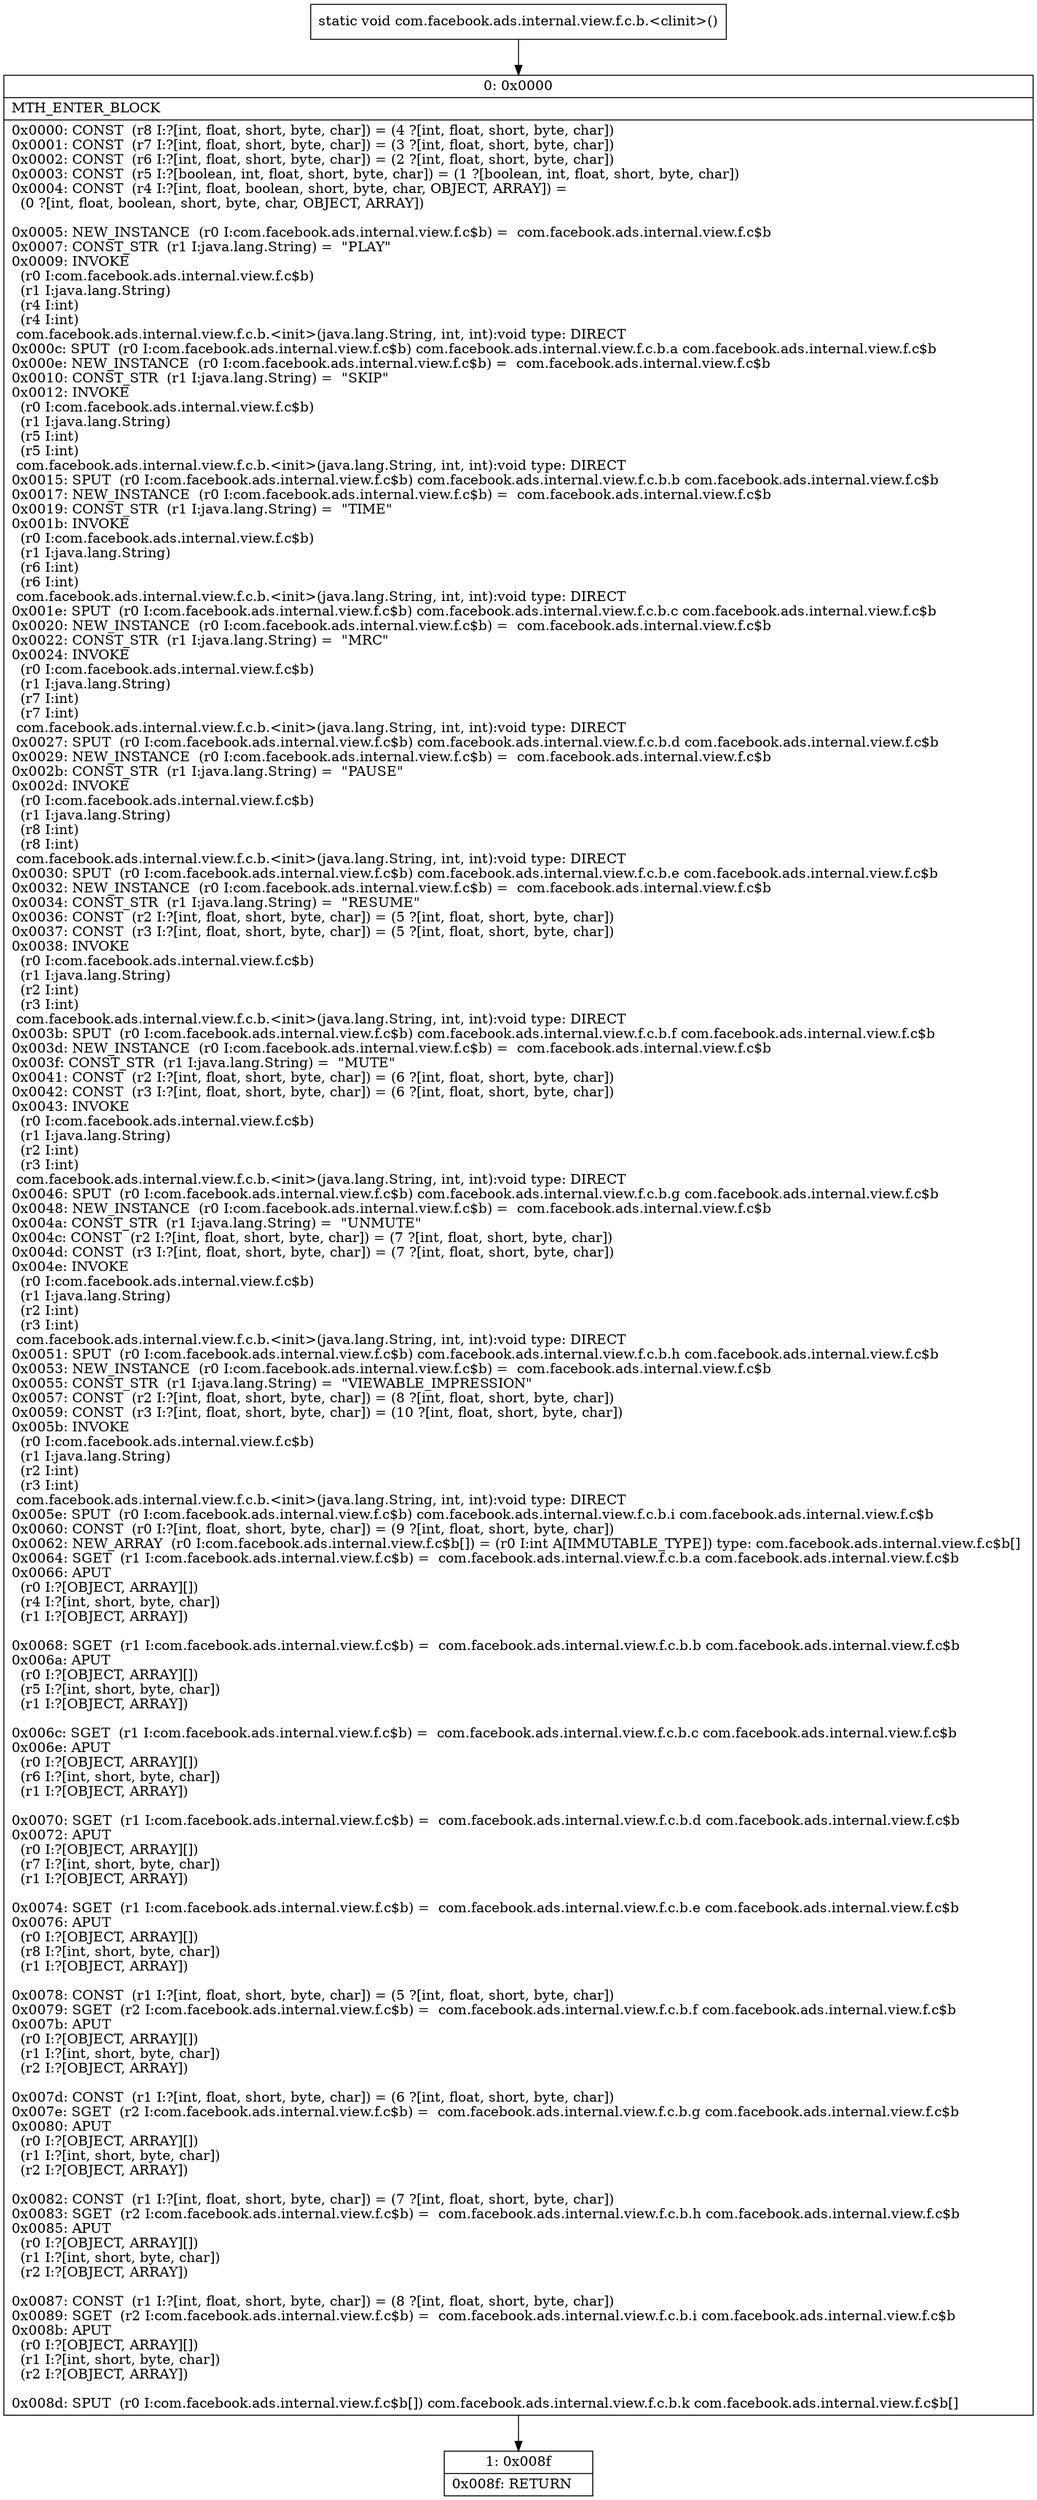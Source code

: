 digraph "CFG forcom.facebook.ads.internal.view.f.c.b.\<clinit\>()V" {
Node_0 [shape=record,label="{0\:\ 0x0000|MTH_ENTER_BLOCK\l|0x0000: CONST  (r8 I:?[int, float, short, byte, char]) = (4 ?[int, float, short, byte, char]) \l0x0001: CONST  (r7 I:?[int, float, short, byte, char]) = (3 ?[int, float, short, byte, char]) \l0x0002: CONST  (r6 I:?[int, float, short, byte, char]) = (2 ?[int, float, short, byte, char]) \l0x0003: CONST  (r5 I:?[boolean, int, float, short, byte, char]) = (1 ?[boolean, int, float, short, byte, char]) \l0x0004: CONST  (r4 I:?[int, float, boolean, short, byte, char, OBJECT, ARRAY]) = \l  (0 ?[int, float, boolean, short, byte, char, OBJECT, ARRAY])\l \l0x0005: NEW_INSTANCE  (r0 I:com.facebook.ads.internal.view.f.c$b) =  com.facebook.ads.internal.view.f.c$b \l0x0007: CONST_STR  (r1 I:java.lang.String) =  \"PLAY\" \l0x0009: INVOKE  \l  (r0 I:com.facebook.ads.internal.view.f.c$b)\l  (r1 I:java.lang.String)\l  (r4 I:int)\l  (r4 I:int)\l com.facebook.ads.internal.view.f.c.b.\<init\>(java.lang.String, int, int):void type: DIRECT \l0x000c: SPUT  (r0 I:com.facebook.ads.internal.view.f.c$b) com.facebook.ads.internal.view.f.c.b.a com.facebook.ads.internal.view.f.c$b \l0x000e: NEW_INSTANCE  (r0 I:com.facebook.ads.internal.view.f.c$b) =  com.facebook.ads.internal.view.f.c$b \l0x0010: CONST_STR  (r1 I:java.lang.String) =  \"SKIP\" \l0x0012: INVOKE  \l  (r0 I:com.facebook.ads.internal.view.f.c$b)\l  (r1 I:java.lang.String)\l  (r5 I:int)\l  (r5 I:int)\l com.facebook.ads.internal.view.f.c.b.\<init\>(java.lang.String, int, int):void type: DIRECT \l0x0015: SPUT  (r0 I:com.facebook.ads.internal.view.f.c$b) com.facebook.ads.internal.view.f.c.b.b com.facebook.ads.internal.view.f.c$b \l0x0017: NEW_INSTANCE  (r0 I:com.facebook.ads.internal.view.f.c$b) =  com.facebook.ads.internal.view.f.c$b \l0x0019: CONST_STR  (r1 I:java.lang.String) =  \"TIME\" \l0x001b: INVOKE  \l  (r0 I:com.facebook.ads.internal.view.f.c$b)\l  (r1 I:java.lang.String)\l  (r6 I:int)\l  (r6 I:int)\l com.facebook.ads.internal.view.f.c.b.\<init\>(java.lang.String, int, int):void type: DIRECT \l0x001e: SPUT  (r0 I:com.facebook.ads.internal.view.f.c$b) com.facebook.ads.internal.view.f.c.b.c com.facebook.ads.internal.view.f.c$b \l0x0020: NEW_INSTANCE  (r0 I:com.facebook.ads.internal.view.f.c$b) =  com.facebook.ads.internal.view.f.c$b \l0x0022: CONST_STR  (r1 I:java.lang.String) =  \"MRC\" \l0x0024: INVOKE  \l  (r0 I:com.facebook.ads.internal.view.f.c$b)\l  (r1 I:java.lang.String)\l  (r7 I:int)\l  (r7 I:int)\l com.facebook.ads.internal.view.f.c.b.\<init\>(java.lang.String, int, int):void type: DIRECT \l0x0027: SPUT  (r0 I:com.facebook.ads.internal.view.f.c$b) com.facebook.ads.internal.view.f.c.b.d com.facebook.ads.internal.view.f.c$b \l0x0029: NEW_INSTANCE  (r0 I:com.facebook.ads.internal.view.f.c$b) =  com.facebook.ads.internal.view.f.c$b \l0x002b: CONST_STR  (r1 I:java.lang.String) =  \"PAUSE\" \l0x002d: INVOKE  \l  (r0 I:com.facebook.ads.internal.view.f.c$b)\l  (r1 I:java.lang.String)\l  (r8 I:int)\l  (r8 I:int)\l com.facebook.ads.internal.view.f.c.b.\<init\>(java.lang.String, int, int):void type: DIRECT \l0x0030: SPUT  (r0 I:com.facebook.ads.internal.view.f.c$b) com.facebook.ads.internal.view.f.c.b.e com.facebook.ads.internal.view.f.c$b \l0x0032: NEW_INSTANCE  (r0 I:com.facebook.ads.internal.view.f.c$b) =  com.facebook.ads.internal.view.f.c$b \l0x0034: CONST_STR  (r1 I:java.lang.String) =  \"RESUME\" \l0x0036: CONST  (r2 I:?[int, float, short, byte, char]) = (5 ?[int, float, short, byte, char]) \l0x0037: CONST  (r3 I:?[int, float, short, byte, char]) = (5 ?[int, float, short, byte, char]) \l0x0038: INVOKE  \l  (r0 I:com.facebook.ads.internal.view.f.c$b)\l  (r1 I:java.lang.String)\l  (r2 I:int)\l  (r3 I:int)\l com.facebook.ads.internal.view.f.c.b.\<init\>(java.lang.String, int, int):void type: DIRECT \l0x003b: SPUT  (r0 I:com.facebook.ads.internal.view.f.c$b) com.facebook.ads.internal.view.f.c.b.f com.facebook.ads.internal.view.f.c$b \l0x003d: NEW_INSTANCE  (r0 I:com.facebook.ads.internal.view.f.c$b) =  com.facebook.ads.internal.view.f.c$b \l0x003f: CONST_STR  (r1 I:java.lang.String) =  \"MUTE\" \l0x0041: CONST  (r2 I:?[int, float, short, byte, char]) = (6 ?[int, float, short, byte, char]) \l0x0042: CONST  (r3 I:?[int, float, short, byte, char]) = (6 ?[int, float, short, byte, char]) \l0x0043: INVOKE  \l  (r0 I:com.facebook.ads.internal.view.f.c$b)\l  (r1 I:java.lang.String)\l  (r2 I:int)\l  (r3 I:int)\l com.facebook.ads.internal.view.f.c.b.\<init\>(java.lang.String, int, int):void type: DIRECT \l0x0046: SPUT  (r0 I:com.facebook.ads.internal.view.f.c$b) com.facebook.ads.internal.view.f.c.b.g com.facebook.ads.internal.view.f.c$b \l0x0048: NEW_INSTANCE  (r0 I:com.facebook.ads.internal.view.f.c$b) =  com.facebook.ads.internal.view.f.c$b \l0x004a: CONST_STR  (r1 I:java.lang.String) =  \"UNMUTE\" \l0x004c: CONST  (r2 I:?[int, float, short, byte, char]) = (7 ?[int, float, short, byte, char]) \l0x004d: CONST  (r3 I:?[int, float, short, byte, char]) = (7 ?[int, float, short, byte, char]) \l0x004e: INVOKE  \l  (r0 I:com.facebook.ads.internal.view.f.c$b)\l  (r1 I:java.lang.String)\l  (r2 I:int)\l  (r3 I:int)\l com.facebook.ads.internal.view.f.c.b.\<init\>(java.lang.String, int, int):void type: DIRECT \l0x0051: SPUT  (r0 I:com.facebook.ads.internal.view.f.c$b) com.facebook.ads.internal.view.f.c.b.h com.facebook.ads.internal.view.f.c$b \l0x0053: NEW_INSTANCE  (r0 I:com.facebook.ads.internal.view.f.c$b) =  com.facebook.ads.internal.view.f.c$b \l0x0055: CONST_STR  (r1 I:java.lang.String) =  \"VIEWABLE_IMPRESSION\" \l0x0057: CONST  (r2 I:?[int, float, short, byte, char]) = (8 ?[int, float, short, byte, char]) \l0x0059: CONST  (r3 I:?[int, float, short, byte, char]) = (10 ?[int, float, short, byte, char]) \l0x005b: INVOKE  \l  (r0 I:com.facebook.ads.internal.view.f.c$b)\l  (r1 I:java.lang.String)\l  (r2 I:int)\l  (r3 I:int)\l com.facebook.ads.internal.view.f.c.b.\<init\>(java.lang.String, int, int):void type: DIRECT \l0x005e: SPUT  (r0 I:com.facebook.ads.internal.view.f.c$b) com.facebook.ads.internal.view.f.c.b.i com.facebook.ads.internal.view.f.c$b \l0x0060: CONST  (r0 I:?[int, float, short, byte, char]) = (9 ?[int, float, short, byte, char]) \l0x0062: NEW_ARRAY  (r0 I:com.facebook.ads.internal.view.f.c$b[]) = (r0 I:int A[IMMUTABLE_TYPE]) type: com.facebook.ads.internal.view.f.c$b[] \l0x0064: SGET  (r1 I:com.facebook.ads.internal.view.f.c$b) =  com.facebook.ads.internal.view.f.c.b.a com.facebook.ads.internal.view.f.c$b \l0x0066: APUT  \l  (r0 I:?[OBJECT, ARRAY][])\l  (r4 I:?[int, short, byte, char])\l  (r1 I:?[OBJECT, ARRAY])\l \l0x0068: SGET  (r1 I:com.facebook.ads.internal.view.f.c$b) =  com.facebook.ads.internal.view.f.c.b.b com.facebook.ads.internal.view.f.c$b \l0x006a: APUT  \l  (r0 I:?[OBJECT, ARRAY][])\l  (r5 I:?[int, short, byte, char])\l  (r1 I:?[OBJECT, ARRAY])\l \l0x006c: SGET  (r1 I:com.facebook.ads.internal.view.f.c$b) =  com.facebook.ads.internal.view.f.c.b.c com.facebook.ads.internal.view.f.c$b \l0x006e: APUT  \l  (r0 I:?[OBJECT, ARRAY][])\l  (r6 I:?[int, short, byte, char])\l  (r1 I:?[OBJECT, ARRAY])\l \l0x0070: SGET  (r1 I:com.facebook.ads.internal.view.f.c$b) =  com.facebook.ads.internal.view.f.c.b.d com.facebook.ads.internal.view.f.c$b \l0x0072: APUT  \l  (r0 I:?[OBJECT, ARRAY][])\l  (r7 I:?[int, short, byte, char])\l  (r1 I:?[OBJECT, ARRAY])\l \l0x0074: SGET  (r1 I:com.facebook.ads.internal.view.f.c$b) =  com.facebook.ads.internal.view.f.c.b.e com.facebook.ads.internal.view.f.c$b \l0x0076: APUT  \l  (r0 I:?[OBJECT, ARRAY][])\l  (r8 I:?[int, short, byte, char])\l  (r1 I:?[OBJECT, ARRAY])\l \l0x0078: CONST  (r1 I:?[int, float, short, byte, char]) = (5 ?[int, float, short, byte, char]) \l0x0079: SGET  (r2 I:com.facebook.ads.internal.view.f.c$b) =  com.facebook.ads.internal.view.f.c.b.f com.facebook.ads.internal.view.f.c$b \l0x007b: APUT  \l  (r0 I:?[OBJECT, ARRAY][])\l  (r1 I:?[int, short, byte, char])\l  (r2 I:?[OBJECT, ARRAY])\l \l0x007d: CONST  (r1 I:?[int, float, short, byte, char]) = (6 ?[int, float, short, byte, char]) \l0x007e: SGET  (r2 I:com.facebook.ads.internal.view.f.c$b) =  com.facebook.ads.internal.view.f.c.b.g com.facebook.ads.internal.view.f.c$b \l0x0080: APUT  \l  (r0 I:?[OBJECT, ARRAY][])\l  (r1 I:?[int, short, byte, char])\l  (r2 I:?[OBJECT, ARRAY])\l \l0x0082: CONST  (r1 I:?[int, float, short, byte, char]) = (7 ?[int, float, short, byte, char]) \l0x0083: SGET  (r2 I:com.facebook.ads.internal.view.f.c$b) =  com.facebook.ads.internal.view.f.c.b.h com.facebook.ads.internal.view.f.c$b \l0x0085: APUT  \l  (r0 I:?[OBJECT, ARRAY][])\l  (r1 I:?[int, short, byte, char])\l  (r2 I:?[OBJECT, ARRAY])\l \l0x0087: CONST  (r1 I:?[int, float, short, byte, char]) = (8 ?[int, float, short, byte, char]) \l0x0089: SGET  (r2 I:com.facebook.ads.internal.view.f.c$b) =  com.facebook.ads.internal.view.f.c.b.i com.facebook.ads.internal.view.f.c$b \l0x008b: APUT  \l  (r0 I:?[OBJECT, ARRAY][])\l  (r1 I:?[int, short, byte, char])\l  (r2 I:?[OBJECT, ARRAY])\l \l0x008d: SPUT  (r0 I:com.facebook.ads.internal.view.f.c$b[]) com.facebook.ads.internal.view.f.c.b.k com.facebook.ads.internal.view.f.c$b[] \l}"];
Node_1 [shape=record,label="{1\:\ 0x008f|0x008f: RETURN   \l}"];
MethodNode[shape=record,label="{static void com.facebook.ads.internal.view.f.c.b.\<clinit\>() }"];
MethodNode -> Node_0;
Node_0 -> Node_1;
}

